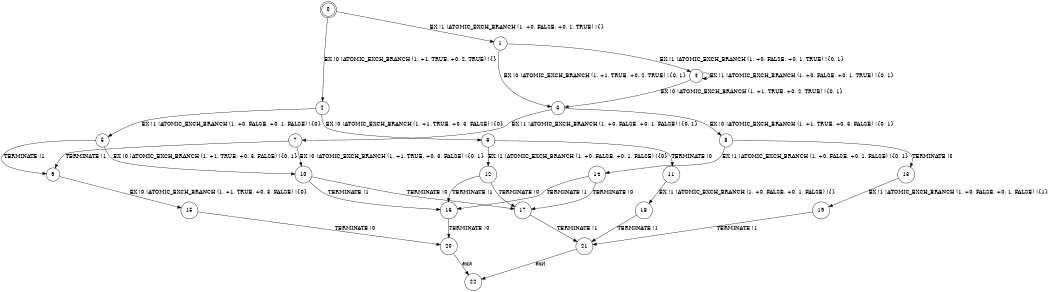 digraph BCG {
size = "7, 10.5";
center = TRUE;
node [shape = circle];
0 [peripheries = 2];
0 -> 1 [label = "EX !1 !ATOMIC_EXCH_BRANCH (1, +0, FALSE, +0, 1, TRUE) !{}"];
0 -> 2 [label = "EX !0 !ATOMIC_EXCH_BRANCH (1, +1, TRUE, +0, 2, TRUE) !{}"];
1 -> 3 [label = "EX !0 !ATOMIC_EXCH_BRANCH (1, +1, TRUE, +0, 2, TRUE) !{0, 1}"];
1 -> 4 [label = "EX !1 !ATOMIC_EXCH_BRANCH (1, +0, FALSE, +0, 1, TRUE) !{0, 1}"];
2 -> 5 [label = "EX !1 !ATOMIC_EXCH_BRANCH (1, +0, FALSE, +0, 1, FALSE) !{0}"];
2 -> 6 [label = "EX !0 !ATOMIC_EXCH_BRANCH (1, +1, TRUE, +0, 3, FALSE) !{0}"];
3 -> 7 [label = "EX !1 !ATOMIC_EXCH_BRANCH (1, +0, FALSE, +0, 1, FALSE) !{0, 1}"];
3 -> 8 [label = "EX !0 !ATOMIC_EXCH_BRANCH (1, +1, TRUE, +0, 3, FALSE) !{0, 1}"];
4 -> 3 [label = "EX !0 !ATOMIC_EXCH_BRANCH (1, +1, TRUE, +0, 2, TRUE) !{0, 1}"];
4 -> 4 [label = "EX !1 !ATOMIC_EXCH_BRANCH (1, +0, FALSE, +0, 1, TRUE) !{0, 1}"];
5 -> 9 [label = "TERMINATE !1"];
5 -> 10 [label = "EX !0 !ATOMIC_EXCH_BRANCH (1, +1, TRUE, +0, 3, FALSE) !{0, 1}"];
6 -> 11 [label = "TERMINATE !0"];
6 -> 12 [label = "EX !1 !ATOMIC_EXCH_BRANCH (1, +0, FALSE, +0, 1, FALSE) !{0}"];
7 -> 9 [label = "TERMINATE !1"];
7 -> 10 [label = "EX !0 !ATOMIC_EXCH_BRANCH (1, +1, TRUE, +0, 3, FALSE) !{0, 1}"];
8 -> 13 [label = "TERMINATE !0"];
8 -> 14 [label = "EX !1 !ATOMIC_EXCH_BRANCH (1, +0, FALSE, +0, 1, FALSE) !{0, 1}"];
9 -> 15 [label = "EX !0 !ATOMIC_EXCH_BRANCH (1, +1, TRUE, +0, 3, FALSE) !{0}"];
10 -> 16 [label = "TERMINATE !1"];
10 -> 17 [label = "TERMINATE !0"];
11 -> 18 [label = "EX !1 !ATOMIC_EXCH_BRANCH (1, +0, FALSE, +0, 1, FALSE) !{}"];
12 -> 16 [label = "TERMINATE !1"];
12 -> 17 [label = "TERMINATE !0"];
13 -> 19 [label = "EX !1 !ATOMIC_EXCH_BRANCH (1, +0, FALSE, +0, 1, FALSE) !{1}"];
14 -> 16 [label = "TERMINATE !1"];
14 -> 17 [label = "TERMINATE !0"];
15 -> 20 [label = "TERMINATE !0"];
16 -> 20 [label = "TERMINATE !0"];
17 -> 21 [label = "TERMINATE !1"];
18 -> 21 [label = "TERMINATE !1"];
19 -> 21 [label = "TERMINATE !1"];
20 -> 22 [label = "exit"];
21 -> 22 [label = "exit"];
}
